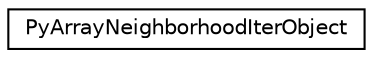 digraph "Graphical Class Hierarchy"
{
 // LATEX_PDF_SIZE
  edge [fontname="Helvetica",fontsize="10",labelfontname="Helvetica",labelfontsize="10"];
  node [fontname="Helvetica",fontsize="10",shape=record];
  rankdir="LR";
  Node0 [label="PyArrayNeighborhoodIterObject",height=0.2,width=0.4,color="black", fillcolor="white", style="filled",URL="$structPyArrayNeighborhoodIterObject.html",tooltip=" "];
}
